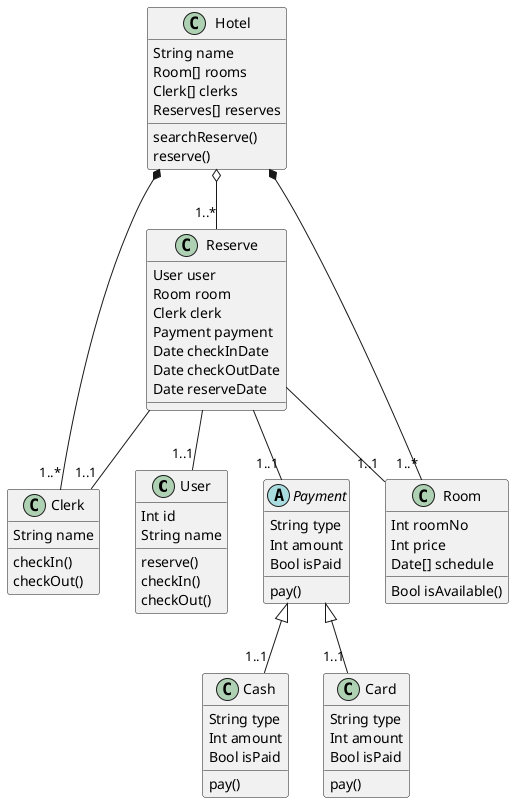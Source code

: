@startuml
class User
User : Int id
User : String name
User : reserve()
User : checkIn()
User : checkOut()

class Clerk
Clerk : String name
Clerk : checkIn()
Clerk : checkOut()

class Reserve
Reserve : User user
Reserve : Room room
Reserve : Clerk clerk
Reserve : Payment payment
Reserve : Date checkInDate
Reserve : Date checkOutDate
Reserve : Date reserveDate

class Room
Room : Int roomNo
Room : Int price
Room : Date[] schedule
Room : Bool isAvailable()

abstract class Payment
Payment : String type
Payment : Int amount
Payment : pay()
Payment : Bool isPaid

class Cash
Cash : String type
Cash : Int amount
Cash : pay()
Cash : Bool isPaid

class Card
Card : String type
Card : Int amount
Card : pay()
Card : Bool isPaid

class Hotel
Hotel : String name
Hotel : Room[] rooms
Hotel : Clerk[] clerks
Hotel : Reserves[] reserves
Hotel : searchReserve()
Hotel : reserve()

Hotel *-- "1..*" Room
Hotel *-- "1..*" Clerk
Hotel o-- "1..*" Reserve
Reserve -- "1..1" User
Reserve -- "1..1" Room
Reserve -- "1..1" Payment
Reserve -- "1..1" Clerk
Payment <|-- "1..1" Cash
Payment <|-- "1..1" Card
@enduml